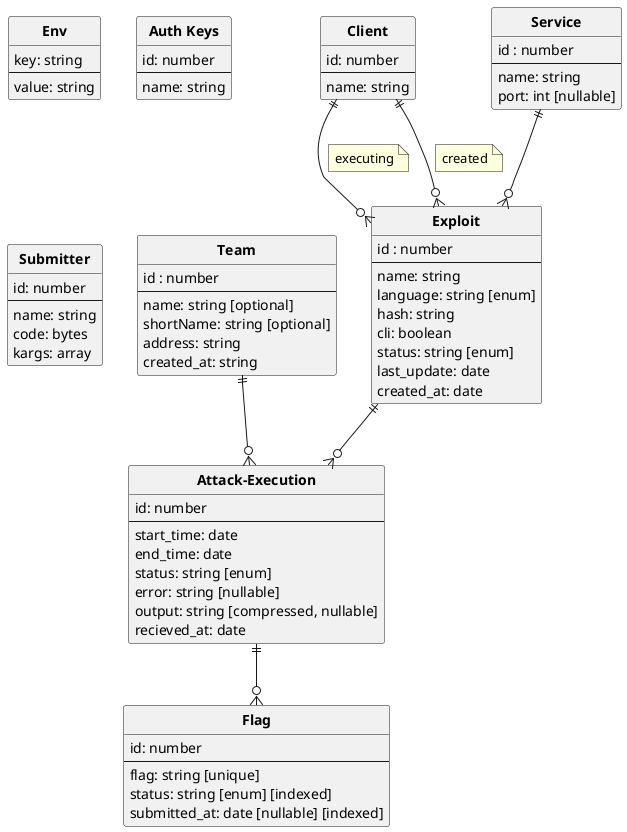 @startuml er-schema
hide circle


entity "**Env**" as env {
    key: string
    --
    value: string
}

entity "**Exploit**" as exploit{
    id : number
    --
    name: string
    language: string [enum]
    hash: string
    cli: boolean
    status: string [enum]
    last_update: date
    created_at: date
}

entity "**Auth Keys**" as authkey{
    id: number
    --
    name: string
}

entity "**Flag**" as flag{
    id: number
    --
    flag: string [unique]
    status: string [enum] [indexed]
    submitted_at: date [nullable] [indexed]
}

entity "**Attack-Execution**" as attack{
    id: number
    --
    start_time: date
    end_time: date
    status: string [enum]
    error: string [nullable]
    output: string [compressed, nullable]
    recieved_at: date
}

entity "**Client**" as client{
    id: number
    --
    name: string
}

entity "**Service**" as service{
    id : number
    --
    name: string
    port: int [nullable]
}

entity "**Team**" as team{
    id : number
    --
    name: string [optional]
    shortName: string [optional]
    address: string
    created_at: string
}

entity "**Submitter**" as submitter{
    id: number
    --
    name: string
    code: bytes
    kargs: array 
}

service ||--o{ exploit
team ||--o{ attack

client ||--o{ exploit
note on link
    executing
end note

client ||--o{ exploit
note on link
    created
end note

exploit ||--o{ attack
attack ||--o{ flag

@enduml